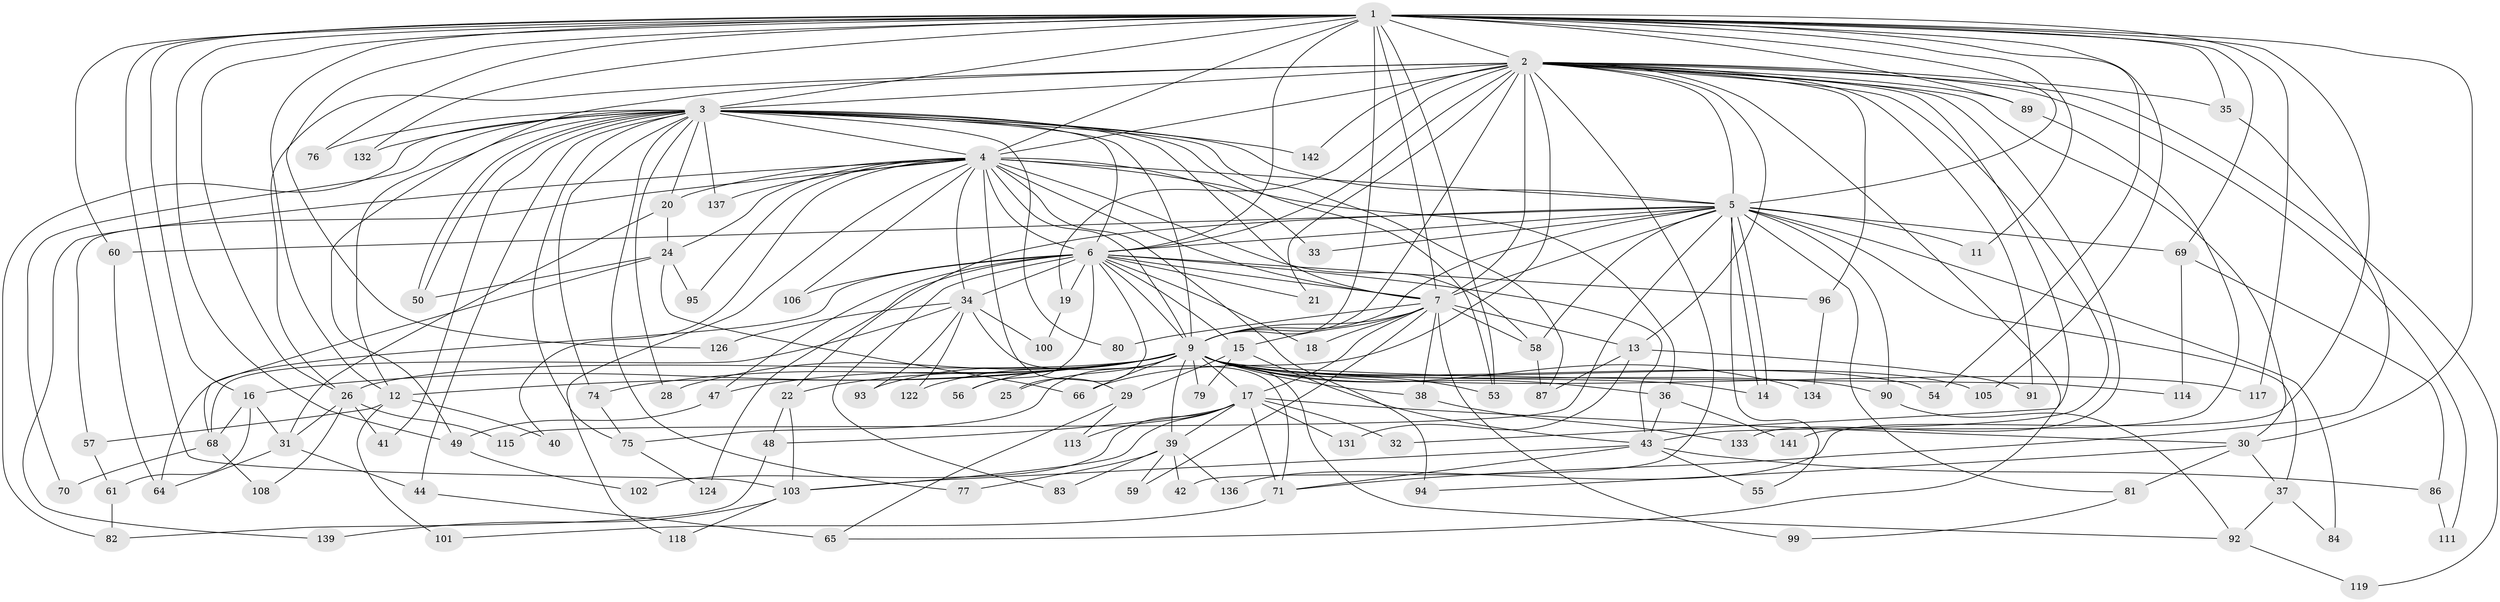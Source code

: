 // original degree distribution, {23: 0.02112676056338028, 16: 0.007042253521126761, 29: 0.007042253521126761, 26: 0.007042253521126761, 25: 0.007042253521126761, 20: 0.007042253521126761, 39: 0.007042253521126761, 15: 0.007042253521126761, 2: 0.528169014084507, 6: 0.028169014084507043, 5: 0.07042253521126761, 3: 0.19718309859154928, 4: 0.08450704225352113, 8: 0.014084507042253521, 7: 0.007042253521126761}
// Generated by graph-tools (version 1.1) at 2025/10/02/27/25 16:10:57]
// undirected, 107 vertices, 249 edges
graph export_dot {
graph [start="1"]
  node [color=gray90,style=filled];
  1 [super="+10"];
  2 [super="+8"];
  3 [super="+107"];
  4 [super="+52"];
  5 [super="+63"];
  6 [super="+135"];
  7 [super="+78"];
  9 [super="+128"];
  11;
  12 [super="+130"];
  13 [super="+73"];
  14 [super="+116"];
  15 [super="+62"];
  16;
  17 [super="+23"];
  18;
  19;
  20;
  21;
  22 [super="+140"];
  24 [super="+51"];
  25;
  26 [super="+27"];
  28;
  29;
  30 [super="+45"];
  31 [super="+127"];
  32;
  33;
  34 [super="+85"];
  35 [super="+72"];
  36;
  37;
  38;
  39 [super="+104"];
  40;
  41;
  42;
  43 [super="+46"];
  44;
  47;
  48;
  49 [super="+110"];
  50 [super="+97"];
  53 [super="+109"];
  54;
  55;
  56;
  57;
  58 [super="+67"];
  59;
  60;
  61;
  64 [super="+121"];
  65 [super="+98"];
  66 [super="+88"];
  68 [super="+123"];
  69;
  70;
  71;
  74;
  75 [super="+125"];
  76;
  77;
  79;
  80;
  81;
  82 [super="+112"];
  83;
  84;
  86;
  87 [super="+138"];
  89;
  90;
  91;
  92 [super="+129"];
  93;
  94;
  95;
  96;
  99;
  100;
  101;
  102;
  103 [super="+120"];
  105;
  106;
  108;
  111;
  113;
  114;
  115;
  117;
  118;
  119;
  122;
  124;
  126;
  131;
  132;
  133;
  134;
  136;
  137;
  139;
  141;
  142;
  1 -- 2 [weight=4];
  1 -- 3 [weight=2];
  1 -- 4 [weight=2];
  1 -- 5 [weight=3];
  1 -- 6 [weight=2];
  1 -- 7 [weight=2];
  1 -- 9 [weight=2];
  1 -- 11;
  1 -- 12;
  1 -- 16;
  1 -- 30;
  1 -- 35;
  1 -- 54;
  1 -- 60;
  1 -- 69;
  1 -- 89;
  1 -- 105;
  1 -- 126;
  1 -- 132;
  1 -- 136;
  1 -- 103;
  1 -- 76;
  1 -- 53;
  1 -- 117;
  1 -- 26;
  1 -- 49;
  2 -- 3 [weight=2];
  2 -- 4 [weight=2];
  2 -- 5 [weight=2];
  2 -- 6 [weight=2];
  2 -- 7 [weight=2];
  2 -- 9 [weight=3];
  2 -- 21;
  2 -- 35;
  2 -- 66;
  2 -- 89;
  2 -- 111;
  2 -- 119;
  2 -- 133;
  2 -- 12;
  2 -- 13 [weight=2];
  2 -- 142;
  2 -- 19;
  2 -- 26;
  2 -- 91;
  2 -- 32;
  2 -- 96;
  2 -- 42;
  2 -- 30;
  2 -- 43;
  2 -- 65;
  3 -- 4 [weight=2];
  3 -- 5;
  3 -- 6;
  3 -- 7;
  3 -- 9;
  3 -- 20;
  3 -- 28;
  3 -- 41;
  3 -- 44;
  3 -- 49;
  3 -- 50 [weight=2];
  3 -- 50;
  3 -- 53;
  3 -- 70;
  3 -- 74;
  3 -- 75;
  3 -- 76;
  3 -- 77;
  3 -- 80;
  3 -- 82;
  3 -- 137;
  3 -- 142;
  3 -- 132;
  3 -- 87;
  4 -- 5 [weight=2];
  4 -- 6;
  4 -- 7;
  4 -- 9;
  4 -- 20;
  4 -- 24;
  4 -- 29;
  4 -- 33;
  4 -- 34;
  4 -- 36;
  4 -- 40;
  4 -- 57;
  4 -- 58;
  4 -- 94;
  4 -- 95;
  4 -- 106;
  4 -- 118;
  4 -- 137;
  4 -- 139;
  5 -- 6;
  5 -- 7;
  5 -- 9;
  5 -- 11;
  5 -- 14;
  5 -- 14;
  5 -- 22;
  5 -- 33;
  5 -- 37;
  5 -- 55;
  5 -- 60;
  5 -- 69;
  5 -- 81;
  5 -- 90;
  5 -- 115;
  5 -- 84;
  5 -- 58;
  6 -- 7 [weight=3];
  6 -- 9;
  6 -- 15;
  6 -- 18;
  6 -- 19;
  6 -- 21;
  6 -- 25;
  6 -- 34;
  6 -- 43;
  6 -- 47;
  6 -- 56;
  6 -- 83;
  6 -- 96;
  6 -- 106;
  6 -- 124;
  6 -- 64;
  7 -- 9;
  7 -- 13;
  7 -- 15;
  7 -- 17;
  7 -- 18;
  7 -- 38;
  7 -- 58;
  7 -- 59;
  7 -- 80;
  7 -- 99;
  9 -- 16;
  9 -- 17 [weight=2];
  9 -- 22;
  9 -- 25;
  9 -- 26;
  9 -- 28;
  9 -- 36;
  9 -- 38;
  9 -- 39 [weight=2];
  9 -- 47;
  9 -- 54;
  9 -- 56;
  9 -- 74;
  9 -- 75;
  9 -- 79;
  9 -- 90;
  9 -- 93;
  9 -- 105;
  9 -- 114;
  9 -- 117;
  9 -- 122;
  9 -- 134;
  9 -- 92;
  9 -- 53;
  9 -- 12;
  9 -- 66;
  9 -- 14;
  12 -- 40;
  12 -- 57;
  12 -- 101;
  13 -- 91;
  13 -- 131;
  13 -- 87;
  15 -- 29;
  15 -- 79;
  15 -- 43;
  16 -- 31;
  16 -- 61;
  16 -- 68;
  17 -- 102;
  17 -- 103;
  17 -- 113;
  17 -- 32;
  17 -- 131;
  17 -- 71;
  17 -- 39;
  17 -- 48;
  17 -- 30;
  19 -- 100;
  20 -- 24;
  20 -- 31;
  22 -- 48;
  22 -- 103;
  24 -- 66;
  24 -- 68;
  24 -- 50;
  24 -- 95;
  26 -- 115;
  26 -- 41;
  26 -- 108;
  26 -- 31;
  29 -- 65;
  29 -- 113;
  30 -- 37;
  30 -- 81;
  30 -- 94;
  31 -- 44;
  31 -- 64;
  34 -- 100;
  34 -- 71;
  34 -- 122;
  34 -- 93;
  34 -- 126;
  34 -- 68;
  35 -- 71;
  36 -- 43;
  36 -- 141;
  37 -- 84;
  37 -- 92;
  38 -- 133;
  39 -- 42;
  39 -- 59;
  39 -- 77;
  39 -- 83;
  39 -- 136;
  43 -- 55;
  43 -- 86;
  43 -- 103;
  43 -- 71;
  44 -- 65;
  47 -- 49;
  48 -- 82;
  49 -- 102;
  57 -- 61;
  58 -- 87;
  60 -- 64;
  61 -- 82;
  68 -- 70;
  68 -- 108;
  69 -- 86;
  69 -- 114;
  71 -- 101;
  74 -- 75;
  75 -- 124;
  81 -- 99;
  86 -- 111;
  89 -- 141;
  90 -- 92;
  92 -- 119;
  96 -- 134;
  103 -- 118;
  103 -- 139;
}

